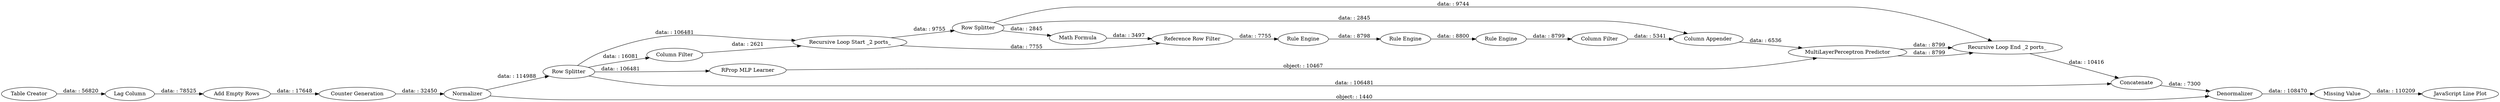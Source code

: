 digraph {
	"3044418560669959682_9" [label=Denormalizer]
	"3044418560669959682_21" [label="Column Appender"]
	"3044418560669959682_16" [label="Math Formula"]
	"3044418560669959682_14" [label="Recursive Loop End _2 ports_"]
	"3044418560669959682_20" [label="Rule Engine"]
	"3044418560669959682_17" [label="Reference Row Filter"]
	"3044418560669959682_26" [label="JavaScript Line Plot"]
	"3044418560669959682_19" [label="Rule Engine"]
	"3044418560669959682_11" [label=Concatenate]
	"3044418560669959682_25" [label="Missing Value"]
	"3044418560669959682_8" [label=Normalizer]
	"3044418560669959682_24" [label="Row Splitter"]
	"3044418560669959682_13" [label="Recursive Loop Start _2 ports_"]
	"3044418560669959682_4" [label="Row Splitter"]
	"3044418560669959682_3" [label="Counter Generation"]
	"3044418560669959682_12" [label="Lag Column"]
	"3044418560669959682_22" [label="Column Filter"]
	"3044418560669959682_5" [label="RProp MLP Learner"]
	"3044418560669959682_6" [label="MultiLayerPerceptron Predictor"]
	"3044418560669959682_18" [label="Rule Engine"]
	"3044418560669959682_23" [label="Column Filter"]
	"3044418560669959682_2" [label="Add Empty Rows"]
	"3044418560669959682_1" [label="Table Creator"]
	"3044418560669959682_22" -> "3044418560669959682_13" [label="data: : 2621"]
	"3044418560669959682_17" -> "3044418560669959682_18" [label="data: : 7755"]
	"3044418560669959682_19" -> "3044418560669959682_20" [label="data: : 8800"]
	"3044418560669959682_20" -> "3044418560669959682_23" [label="data: : 8799"]
	"3044418560669959682_8" -> "3044418560669959682_4" [label="data: : 114988"]
	"3044418560669959682_13" -> "3044418560669959682_17" [label="data: : 7755"]
	"3044418560669959682_23" -> "3044418560669959682_21" [label="data: : 5341"]
	"3044418560669959682_6" -> "3044418560669959682_14" [label="data: : 8799"]
	"3044418560669959682_11" -> "3044418560669959682_9" [label="data: : 7300"]
	"3044418560669959682_4" -> "3044418560669959682_5" [label="data: : 106481"]
	"3044418560669959682_24" -> "3044418560669959682_16" [label="data: : 2845"]
	"3044418560669959682_4" -> "3044418560669959682_13" [label="data: : 106481"]
	"3044418560669959682_5" -> "3044418560669959682_6" [label="object: : 10467"]
	"3044418560669959682_24" -> "3044418560669959682_21" [label="data: : 2845"]
	"3044418560669959682_16" -> "3044418560669959682_17" [label="data: : 3497"]
	"3044418560669959682_18" -> "3044418560669959682_19" [label="data: : 8798"]
	"3044418560669959682_2" -> "3044418560669959682_3" [label="data: : 17648"]
	"3044418560669959682_6" -> "3044418560669959682_14" [label="data: : 8799"]
	"3044418560669959682_14" -> "3044418560669959682_11" [label="data: : 10416"]
	"3044418560669959682_3" -> "3044418560669959682_8" [label="data: : 32450"]
	"3044418560669959682_8" -> "3044418560669959682_9" [label="object: : 1440"]
	"3044418560669959682_21" -> "3044418560669959682_6" [label="data: : 6536"]
	"3044418560669959682_13" -> "3044418560669959682_24" [label="data: : 9755"]
	"3044418560669959682_25" -> "3044418560669959682_26" [label="data: : 110209"]
	"3044418560669959682_9" -> "3044418560669959682_25" [label="data: : 108470"]
	"3044418560669959682_4" -> "3044418560669959682_11" [label="data: : 106481"]
	"3044418560669959682_24" -> "3044418560669959682_14" [label="data: : 9744"]
	"3044418560669959682_1" -> "3044418560669959682_12" [label="data: : 56820"]
	"3044418560669959682_12" -> "3044418560669959682_2" [label="data: : 78525"]
	"3044418560669959682_4" -> "3044418560669959682_22" [label="data: : 16081"]
	rankdir=LR
}
